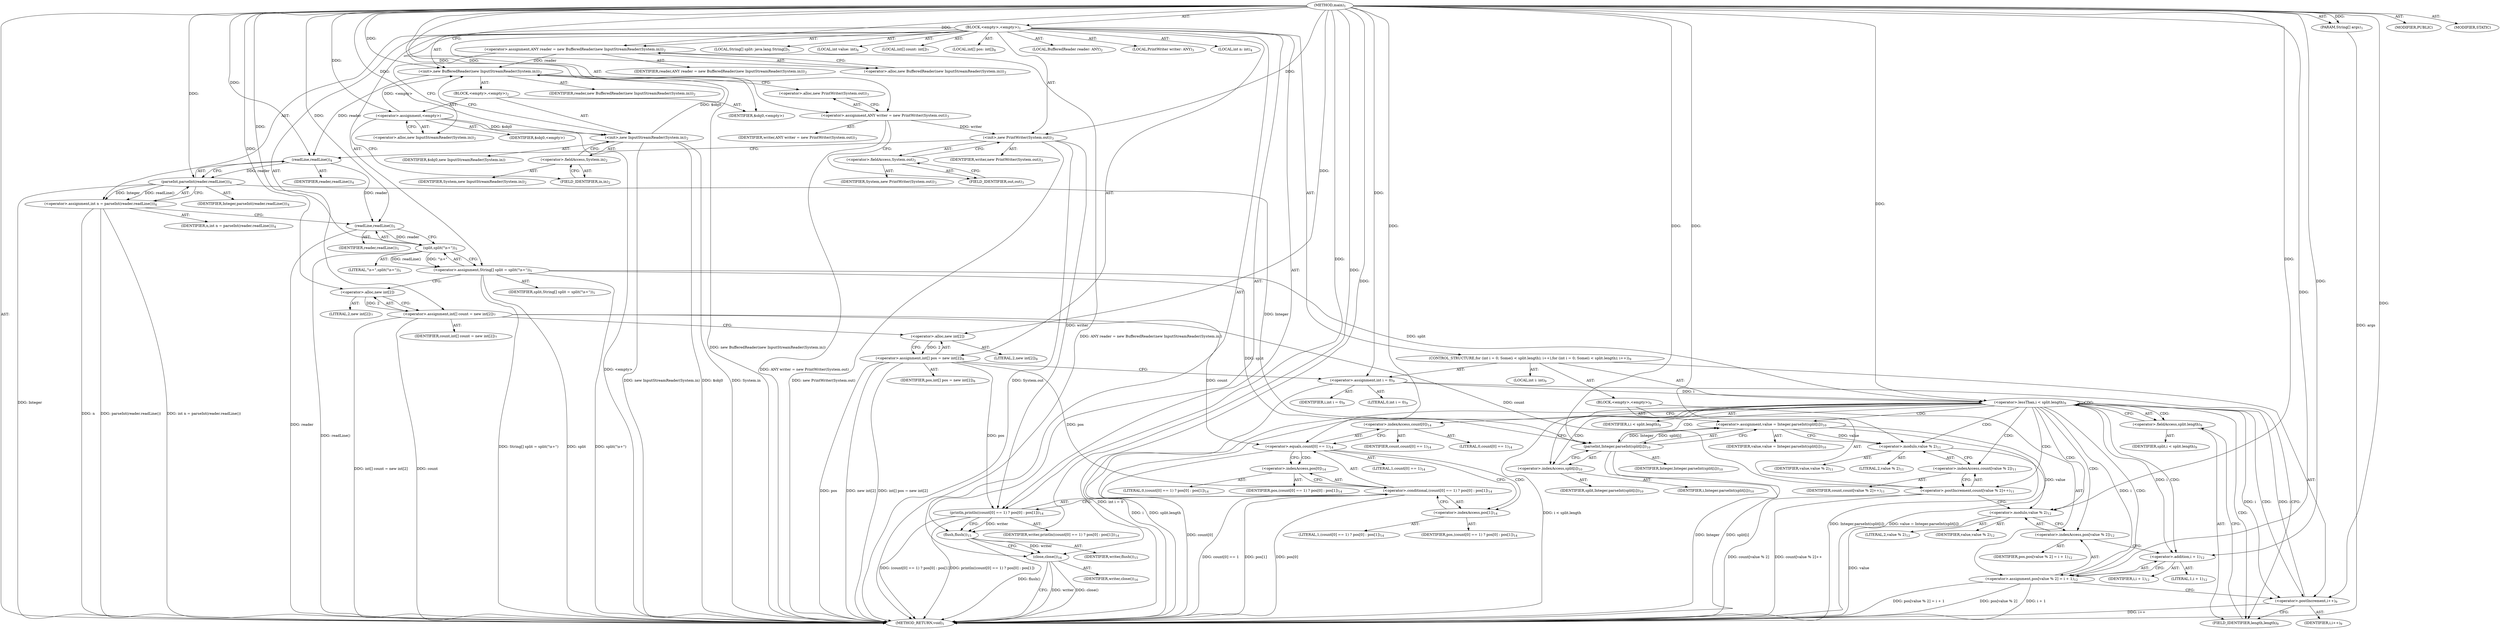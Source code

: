digraph "main" {  
"21" [label = <(METHOD,main)<SUB>1</SUB>> ]
"22" [label = <(PARAM,String[] args)<SUB>1</SUB>> ]
"23" [label = <(BLOCK,&lt;empty&gt;,&lt;empty&gt;)<SUB>1</SUB>> ]
"4" [label = <(LOCAL,BufferedReader reader: ANY)<SUB>2</SUB>> ]
"24" [label = <(&lt;operator&gt;.assignment,ANY reader = new BufferedReader(new InputStreamReader(System.in)))<SUB>2</SUB>> ]
"25" [label = <(IDENTIFIER,reader,ANY reader = new BufferedReader(new InputStreamReader(System.in)))<SUB>2</SUB>> ]
"26" [label = <(&lt;operator&gt;.alloc,new BufferedReader(new InputStreamReader(System.in)))<SUB>2</SUB>> ]
"27" [label = <(&lt;init&gt;,new BufferedReader(new InputStreamReader(System.in)))<SUB>2</SUB>> ]
"3" [label = <(IDENTIFIER,reader,new BufferedReader(new InputStreamReader(System.in)))<SUB>2</SUB>> ]
"28" [label = <(BLOCK,&lt;empty&gt;,&lt;empty&gt;)<SUB>2</SUB>> ]
"29" [label = <(&lt;operator&gt;.assignment,&lt;empty&gt;)> ]
"30" [label = <(IDENTIFIER,$obj0,&lt;empty&gt;)> ]
"31" [label = <(&lt;operator&gt;.alloc,new InputStreamReader(System.in))<SUB>2</SUB>> ]
"32" [label = <(&lt;init&gt;,new InputStreamReader(System.in))<SUB>2</SUB>> ]
"33" [label = <(IDENTIFIER,$obj0,new InputStreamReader(System.in))> ]
"34" [label = <(&lt;operator&gt;.fieldAccess,System.in)<SUB>2</SUB>> ]
"35" [label = <(IDENTIFIER,System,new InputStreamReader(System.in))<SUB>2</SUB>> ]
"36" [label = <(FIELD_IDENTIFIER,in,in)<SUB>2</SUB>> ]
"37" [label = <(IDENTIFIER,$obj0,&lt;empty&gt;)> ]
"6" [label = <(LOCAL,PrintWriter writer: ANY)<SUB>3</SUB>> ]
"38" [label = <(&lt;operator&gt;.assignment,ANY writer = new PrintWriter(System.out))<SUB>3</SUB>> ]
"39" [label = <(IDENTIFIER,writer,ANY writer = new PrintWriter(System.out))<SUB>3</SUB>> ]
"40" [label = <(&lt;operator&gt;.alloc,new PrintWriter(System.out))<SUB>3</SUB>> ]
"41" [label = <(&lt;init&gt;,new PrintWriter(System.out))<SUB>3</SUB>> ]
"5" [label = <(IDENTIFIER,writer,new PrintWriter(System.out))<SUB>3</SUB>> ]
"42" [label = <(&lt;operator&gt;.fieldAccess,System.out)<SUB>3</SUB>> ]
"43" [label = <(IDENTIFIER,System,new PrintWriter(System.out))<SUB>3</SUB>> ]
"44" [label = <(FIELD_IDENTIFIER,out,out)<SUB>3</SUB>> ]
"45" [label = <(LOCAL,int n: int)<SUB>4</SUB>> ]
"46" [label = <(&lt;operator&gt;.assignment,int n = parseInt(reader.readLine()))<SUB>4</SUB>> ]
"47" [label = <(IDENTIFIER,n,int n = parseInt(reader.readLine()))<SUB>4</SUB>> ]
"48" [label = <(parseInt,parseInt(reader.readLine()))<SUB>4</SUB>> ]
"49" [label = <(IDENTIFIER,Integer,parseInt(reader.readLine()))<SUB>4</SUB>> ]
"50" [label = <(readLine,readLine())<SUB>4</SUB>> ]
"51" [label = <(IDENTIFIER,reader,readLine())<SUB>4</SUB>> ]
"52" [label = <(LOCAL,String[] split: java.lang.String[])<SUB>5</SUB>> ]
"53" [label = <(&lt;operator&gt;.assignment,String[] split = split(&quot;\\s+&quot;))<SUB>5</SUB>> ]
"54" [label = <(IDENTIFIER,split,String[] split = split(&quot;\\s+&quot;))<SUB>5</SUB>> ]
"55" [label = <(split,split(&quot;\\s+&quot;))<SUB>5</SUB>> ]
"56" [label = <(readLine,readLine())<SUB>5</SUB>> ]
"57" [label = <(IDENTIFIER,reader,readLine())<SUB>5</SUB>> ]
"58" [label = <(LITERAL,&quot;\\s+&quot;,split(&quot;\\s+&quot;))<SUB>5</SUB>> ]
"59" [label = <(LOCAL,int value: int)<SUB>6</SUB>> ]
"60" [label = <(LOCAL,int[] count: int[])<SUB>7</SUB>> ]
"61" [label = <(&lt;operator&gt;.assignment,int[] count = new int[2])<SUB>7</SUB>> ]
"62" [label = <(IDENTIFIER,count,int[] count = new int[2])<SUB>7</SUB>> ]
"63" [label = <(&lt;operator&gt;.alloc,new int[2])> ]
"64" [label = <(LITERAL,2,new int[2])<SUB>7</SUB>> ]
"65" [label = <(LOCAL,int[] pos: int[])<SUB>8</SUB>> ]
"66" [label = <(&lt;operator&gt;.assignment,int[] pos = new int[2])<SUB>8</SUB>> ]
"67" [label = <(IDENTIFIER,pos,int[] pos = new int[2])<SUB>8</SUB>> ]
"68" [label = <(&lt;operator&gt;.alloc,new int[2])> ]
"69" [label = <(LITERAL,2,new int[2])<SUB>8</SUB>> ]
"70" [label = <(CONTROL_STRUCTURE,for (int i = 0; Some(i &lt; split.length); i++),for (int i = 0; Some(i &lt; split.length); i++))<SUB>9</SUB>> ]
"71" [label = <(LOCAL,int i: int)<SUB>9</SUB>> ]
"72" [label = <(&lt;operator&gt;.assignment,int i = 0)<SUB>9</SUB>> ]
"73" [label = <(IDENTIFIER,i,int i = 0)<SUB>9</SUB>> ]
"74" [label = <(LITERAL,0,int i = 0)<SUB>9</SUB>> ]
"75" [label = <(&lt;operator&gt;.lessThan,i &lt; split.length)<SUB>9</SUB>> ]
"76" [label = <(IDENTIFIER,i,i &lt; split.length)<SUB>9</SUB>> ]
"77" [label = <(&lt;operator&gt;.fieldAccess,split.length)<SUB>9</SUB>> ]
"78" [label = <(IDENTIFIER,split,i &lt; split.length)<SUB>9</SUB>> ]
"79" [label = <(FIELD_IDENTIFIER,length,length)<SUB>9</SUB>> ]
"80" [label = <(&lt;operator&gt;.postIncrement,i++)<SUB>9</SUB>> ]
"81" [label = <(IDENTIFIER,i,i++)<SUB>9</SUB>> ]
"82" [label = <(BLOCK,&lt;empty&gt;,&lt;empty&gt;)<SUB>9</SUB>> ]
"83" [label = <(&lt;operator&gt;.assignment,value = Integer.parseInt(split[i]))<SUB>10</SUB>> ]
"84" [label = <(IDENTIFIER,value,value = Integer.parseInt(split[i]))<SUB>10</SUB>> ]
"85" [label = <(parseInt,Integer.parseInt(split[i]))<SUB>10</SUB>> ]
"86" [label = <(IDENTIFIER,Integer,Integer.parseInt(split[i]))<SUB>10</SUB>> ]
"87" [label = <(&lt;operator&gt;.indexAccess,split[i])<SUB>10</SUB>> ]
"88" [label = <(IDENTIFIER,split,Integer.parseInt(split[i]))<SUB>10</SUB>> ]
"89" [label = <(IDENTIFIER,i,Integer.parseInt(split[i]))<SUB>10</SUB>> ]
"90" [label = <(&lt;operator&gt;.postIncrement,count[value % 2]++)<SUB>11</SUB>> ]
"91" [label = <(&lt;operator&gt;.indexAccess,count[value % 2])<SUB>11</SUB>> ]
"92" [label = <(IDENTIFIER,count,count[value % 2]++)<SUB>11</SUB>> ]
"93" [label = <(&lt;operator&gt;.modulo,value % 2)<SUB>11</SUB>> ]
"94" [label = <(IDENTIFIER,value,value % 2)<SUB>11</SUB>> ]
"95" [label = <(LITERAL,2,value % 2)<SUB>11</SUB>> ]
"96" [label = <(&lt;operator&gt;.assignment,pos[value % 2] = i + 1)<SUB>12</SUB>> ]
"97" [label = <(&lt;operator&gt;.indexAccess,pos[value % 2])<SUB>12</SUB>> ]
"98" [label = <(IDENTIFIER,pos,pos[value % 2] = i + 1)<SUB>12</SUB>> ]
"99" [label = <(&lt;operator&gt;.modulo,value % 2)<SUB>12</SUB>> ]
"100" [label = <(IDENTIFIER,value,value % 2)<SUB>12</SUB>> ]
"101" [label = <(LITERAL,2,value % 2)<SUB>12</SUB>> ]
"102" [label = <(&lt;operator&gt;.addition,i + 1)<SUB>12</SUB>> ]
"103" [label = <(IDENTIFIER,i,i + 1)<SUB>12</SUB>> ]
"104" [label = <(LITERAL,1,i + 1)<SUB>12</SUB>> ]
"105" [label = <(println,println((count[0] == 1) ? pos[0] : pos[1]))<SUB>14</SUB>> ]
"106" [label = <(IDENTIFIER,writer,println((count[0] == 1) ? pos[0] : pos[1]))<SUB>14</SUB>> ]
"107" [label = <(&lt;operator&gt;.conditional,(count[0] == 1) ? pos[0] : pos[1])<SUB>14</SUB>> ]
"108" [label = <(&lt;operator&gt;.equals,count[0] == 1)<SUB>14</SUB>> ]
"109" [label = <(&lt;operator&gt;.indexAccess,count[0])<SUB>14</SUB>> ]
"110" [label = <(IDENTIFIER,count,count[0] == 1)<SUB>14</SUB>> ]
"111" [label = <(LITERAL,0,count[0] == 1)<SUB>14</SUB>> ]
"112" [label = <(LITERAL,1,count[0] == 1)<SUB>14</SUB>> ]
"113" [label = <(&lt;operator&gt;.indexAccess,pos[0])<SUB>14</SUB>> ]
"114" [label = <(IDENTIFIER,pos,(count[0] == 1) ? pos[0] : pos[1])<SUB>14</SUB>> ]
"115" [label = <(LITERAL,0,(count[0] == 1) ? pos[0] : pos[1])<SUB>14</SUB>> ]
"116" [label = <(&lt;operator&gt;.indexAccess,pos[1])<SUB>14</SUB>> ]
"117" [label = <(IDENTIFIER,pos,(count[0] == 1) ? pos[0] : pos[1])<SUB>14</SUB>> ]
"118" [label = <(LITERAL,1,(count[0] == 1) ? pos[0] : pos[1])<SUB>14</SUB>> ]
"119" [label = <(flush,flush())<SUB>15</SUB>> ]
"120" [label = <(IDENTIFIER,writer,flush())<SUB>15</SUB>> ]
"121" [label = <(close,close())<SUB>16</SUB>> ]
"122" [label = <(IDENTIFIER,writer,close())<SUB>16</SUB>> ]
"123" [label = <(MODIFIER,PUBLIC)> ]
"124" [label = <(MODIFIER,STATIC)> ]
"125" [label = <(METHOD_RETURN,void)<SUB>1</SUB>> ]
  "21" -> "22"  [ label = "AST: "] 
  "21" -> "23"  [ label = "AST: "] 
  "21" -> "123"  [ label = "AST: "] 
  "21" -> "124"  [ label = "AST: "] 
  "21" -> "125"  [ label = "AST: "] 
  "23" -> "4"  [ label = "AST: "] 
  "23" -> "24"  [ label = "AST: "] 
  "23" -> "27"  [ label = "AST: "] 
  "23" -> "6"  [ label = "AST: "] 
  "23" -> "38"  [ label = "AST: "] 
  "23" -> "41"  [ label = "AST: "] 
  "23" -> "45"  [ label = "AST: "] 
  "23" -> "46"  [ label = "AST: "] 
  "23" -> "52"  [ label = "AST: "] 
  "23" -> "53"  [ label = "AST: "] 
  "23" -> "59"  [ label = "AST: "] 
  "23" -> "60"  [ label = "AST: "] 
  "23" -> "61"  [ label = "AST: "] 
  "23" -> "65"  [ label = "AST: "] 
  "23" -> "66"  [ label = "AST: "] 
  "23" -> "70"  [ label = "AST: "] 
  "23" -> "105"  [ label = "AST: "] 
  "23" -> "119"  [ label = "AST: "] 
  "23" -> "121"  [ label = "AST: "] 
  "24" -> "25"  [ label = "AST: "] 
  "24" -> "26"  [ label = "AST: "] 
  "27" -> "3"  [ label = "AST: "] 
  "27" -> "28"  [ label = "AST: "] 
  "28" -> "29"  [ label = "AST: "] 
  "28" -> "32"  [ label = "AST: "] 
  "28" -> "37"  [ label = "AST: "] 
  "29" -> "30"  [ label = "AST: "] 
  "29" -> "31"  [ label = "AST: "] 
  "32" -> "33"  [ label = "AST: "] 
  "32" -> "34"  [ label = "AST: "] 
  "34" -> "35"  [ label = "AST: "] 
  "34" -> "36"  [ label = "AST: "] 
  "38" -> "39"  [ label = "AST: "] 
  "38" -> "40"  [ label = "AST: "] 
  "41" -> "5"  [ label = "AST: "] 
  "41" -> "42"  [ label = "AST: "] 
  "42" -> "43"  [ label = "AST: "] 
  "42" -> "44"  [ label = "AST: "] 
  "46" -> "47"  [ label = "AST: "] 
  "46" -> "48"  [ label = "AST: "] 
  "48" -> "49"  [ label = "AST: "] 
  "48" -> "50"  [ label = "AST: "] 
  "50" -> "51"  [ label = "AST: "] 
  "53" -> "54"  [ label = "AST: "] 
  "53" -> "55"  [ label = "AST: "] 
  "55" -> "56"  [ label = "AST: "] 
  "55" -> "58"  [ label = "AST: "] 
  "56" -> "57"  [ label = "AST: "] 
  "61" -> "62"  [ label = "AST: "] 
  "61" -> "63"  [ label = "AST: "] 
  "63" -> "64"  [ label = "AST: "] 
  "66" -> "67"  [ label = "AST: "] 
  "66" -> "68"  [ label = "AST: "] 
  "68" -> "69"  [ label = "AST: "] 
  "70" -> "71"  [ label = "AST: "] 
  "70" -> "72"  [ label = "AST: "] 
  "70" -> "75"  [ label = "AST: "] 
  "70" -> "80"  [ label = "AST: "] 
  "70" -> "82"  [ label = "AST: "] 
  "72" -> "73"  [ label = "AST: "] 
  "72" -> "74"  [ label = "AST: "] 
  "75" -> "76"  [ label = "AST: "] 
  "75" -> "77"  [ label = "AST: "] 
  "77" -> "78"  [ label = "AST: "] 
  "77" -> "79"  [ label = "AST: "] 
  "80" -> "81"  [ label = "AST: "] 
  "82" -> "83"  [ label = "AST: "] 
  "82" -> "90"  [ label = "AST: "] 
  "82" -> "96"  [ label = "AST: "] 
  "83" -> "84"  [ label = "AST: "] 
  "83" -> "85"  [ label = "AST: "] 
  "85" -> "86"  [ label = "AST: "] 
  "85" -> "87"  [ label = "AST: "] 
  "87" -> "88"  [ label = "AST: "] 
  "87" -> "89"  [ label = "AST: "] 
  "90" -> "91"  [ label = "AST: "] 
  "91" -> "92"  [ label = "AST: "] 
  "91" -> "93"  [ label = "AST: "] 
  "93" -> "94"  [ label = "AST: "] 
  "93" -> "95"  [ label = "AST: "] 
  "96" -> "97"  [ label = "AST: "] 
  "96" -> "102"  [ label = "AST: "] 
  "97" -> "98"  [ label = "AST: "] 
  "97" -> "99"  [ label = "AST: "] 
  "99" -> "100"  [ label = "AST: "] 
  "99" -> "101"  [ label = "AST: "] 
  "102" -> "103"  [ label = "AST: "] 
  "102" -> "104"  [ label = "AST: "] 
  "105" -> "106"  [ label = "AST: "] 
  "105" -> "107"  [ label = "AST: "] 
  "107" -> "108"  [ label = "AST: "] 
  "107" -> "113"  [ label = "AST: "] 
  "107" -> "116"  [ label = "AST: "] 
  "108" -> "109"  [ label = "AST: "] 
  "108" -> "112"  [ label = "AST: "] 
  "109" -> "110"  [ label = "AST: "] 
  "109" -> "111"  [ label = "AST: "] 
  "113" -> "114"  [ label = "AST: "] 
  "113" -> "115"  [ label = "AST: "] 
  "116" -> "117"  [ label = "AST: "] 
  "116" -> "118"  [ label = "AST: "] 
  "119" -> "120"  [ label = "AST: "] 
  "121" -> "122"  [ label = "AST: "] 
  "24" -> "31"  [ label = "CFG: "] 
  "27" -> "40"  [ label = "CFG: "] 
  "38" -> "44"  [ label = "CFG: "] 
  "41" -> "50"  [ label = "CFG: "] 
  "46" -> "56"  [ label = "CFG: "] 
  "53" -> "63"  [ label = "CFG: "] 
  "61" -> "68"  [ label = "CFG: "] 
  "66" -> "72"  [ label = "CFG: "] 
  "105" -> "119"  [ label = "CFG: "] 
  "119" -> "121"  [ label = "CFG: "] 
  "121" -> "125"  [ label = "CFG: "] 
  "26" -> "24"  [ label = "CFG: "] 
  "40" -> "38"  [ label = "CFG: "] 
  "42" -> "41"  [ label = "CFG: "] 
  "48" -> "46"  [ label = "CFG: "] 
  "55" -> "53"  [ label = "CFG: "] 
  "63" -> "61"  [ label = "CFG: "] 
  "68" -> "66"  [ label = "CFG: "] 
  "72" -> "79"  [ label = "CFG: "] 
  "75" -> "87"  [ label = "CFG: "] 
  "75" -> "109"  [ label = "CFG: "] 
  "80" -> "79"  [ label = "CFG: "] 
  "107" -> "105"  [ label = "CFG: "] 
  "29" -> "36"  [ label = "CFG: "] 
  "32" -> "27"  [ label = "CFG: "] 
  "44" -> "42"  [ label = "CFG: "] 
  "50" -> "48"  [ label = "CFG: "] 
  "56" -> "55"  [ label = "CFG: "] 
  "77" -> "75"  [ label = "CFG: "] 
  "83" -> "93"  [ label = "CFG: "] 
  "90" -> "99"  [ label = "CFG: "] 
  "96" -> "80"  [ label = "CFG: "] 
  "108" -> "113"  [ label = "CFG: "] 
  "108" -> "116"  [ label = "CFG: "] 
  "113" -> "107"  [ label = "CFG: "] 
  "116" -> "107"  [ label = "CFG: "] 
  "31" -> "29"  [ label = "CFG: "] 
  "34" -> "32"  [ label = "CFG: "] 
  "79" -> "77"  [ label = "CFG: "] 
  "85" -> "83"  [ label = "CFG: "] 
  "91" -> "90"  [ label = "CFG: "] 
  "97" -> "102"  [ label = "CFG: "] 
  "102" -> "96"  [ label = "CFG: "] 
  "109" -> "108"  [ label = "CFG: "] 
  "36" -> "34"  [ label = "CFG: "] 
  "87" -> "85"  [ label = "CFG: "] 
  "93" -> "91"  [ label = "CFG: "] 
  "99" -> "97"  [ label = "CFG: "] 
  "21" -> "26"  [ label = "CFG: "] 
  "22" -> "125"  [ label = "DDG: args"] 
  "24" -> "125"  [ label = "DDG: ANY reader = new BufferedReader(new InputStreamReader(System.in))"] 
  "29" -> "125"  [ label = "DDG: &lt;empty&gt;"] 
  "32" -> "125"  [ label = "DDG: $obj0"] 
  "32" -> "125"  [ label = "DDG: System.in"] 
  "32" -> "125"  [ label = "DDG: new InputStreamReader(System.in)"] 
  "27" -> "125"  [ label = "DDG: new BufferedReader(new InputStreamReader(System.in))"] 
  "38" -> "125"  [ label = "DDG: ANY writer = new PrintWriter(System.out)"] 
  "41" -> "125"  [ label = "DDG: System.out"] 
  "41" -> "125"  [ label = "DDG: new PrintWriter(System.out)"] 
  "46" -> "125"  [ label = "DDG: n"] 
  "48" -> "125"  [ label = "DDG: Integer"] 
  "46" -> "125"  [ label = "DDG: parseInt(reader.readLine())"] 
  "46" -> "125"  [ label = "DDG: int n = parseInt(reader.readLine())"] 
  "53" -> "125"  [ label = "DDG: split"] 
  "56" -> "125"  [ label = "DDG: reader"] 
  "55" -> "125"  [ label = "DDG: readLine()"] 
  "53" -> "125"  [ label = "DDG: split(&quot;\\s+&quot;)"] 
  "53" -> "125"  [ label = "DDG: String[] split = split(&quot;\\s+&quot;)"] 
  "61" -> "125"  [ label = "DDG: count"] 
  "61" -> "125"  [ label = "DDG: int[] count = new int[2]"] 
  "66" -> "125"  [ label = "DDG: pos"] 
  "66" -> "125"  [ label = "DDG: new int[2]"] 
  "66" -> "125"  [ label = "DDG: int[] pos = new int[2]"] 
  "72" -> "125"  [ label = "DDG: int i = 0"] 
  "75" -> "125"  [ label = "DDG: i"] 
  "75" -> "125"  [ label = "DDG: split.length"] 
  "75" -> "125"  [ label = "DDG: i &lt; split.length"] 
  "108" -> "125"  [ label = "DDG: count[0]"] 
  "107" -> "125"  [ label = "DDG: count[0] == 1"] 
  "107" -> "125"  [ label = "DDG: pos[1]"] 
  "107" -> "125"  [ label = "DDG: pos[0]"] 
  "105" -> "125"  [ label = "DDG: (count[0] == 1) ? pos[0] : pos[1]"] 
  "105" -> "125"  [ label = "DDG: println((count[0] == 1) ? pos[0] : pos[1])"] 
  "119" -> "125"  [ label = "DDG: flush()"] 
  "121" -> "125"  [ label = "DDG: writer"] 
  "121" -> "125"  [ label = "DDG: close()"] 
  "85" -> "125"  [ label = "DDG: Integer"] 
  "85" -> "125"  [ label = "DDG: split[i]"] 
  "83" -> "125"  [ label = "DDG: Integer.parseInt(split[i])"] 
  "83" -> "125"  [ label = "DDG: value = Integer.parseInt(split[i])"] 
  "90" -> "125"  [ label = "DDG: count[value % 2]"] 
  "90" -> "125"  [ label = "DDG: count[value % 2]++"] 
  "99" -> "125"  [ label = "DDG: value"] 
  "96" -> "125"  [ label = "DDG: pos[value % 2]"] 
  "96" -> "125"  [ label = "DDG: i + 1"] 
  "96" -> "125"  [ label = "DDG: pos[value % 2] = i + 1"] 
  "80" -> "125"  [ label = "DDG: i++"] 
  "21" -> "22"  [ label = "DDG: "] 
  "21" -> "24"  [ label = "DDG: "] 
  "21" -> "38"  [ label = "DDG: "] 
  "48" -> "46"  [ label = "DDG: Integer"] 
  "48" -> "46"  [ label = "DDG: readLine()"] 
  "55" -> "53"  [ label = "DDG: readLine()"] 
  "55" -> "53"  [ label = "DDG: &quot;\\s+&quot;"] 
  "63" -> "61"  [ label = "DDG: 2"] 
  "68" -> "66"  [ label = "DDG: 2"] 
  "24" -> "27"  [ label = "DDG: reader"] 
  "21" -> "27"  [ label = "DDG: "] 
  "29" -> "27"  [ label = "DDG: &lt;empty&gt;"] 
  "32" -> "27"  [ label = "DDG: $obj0"] 
  "38" -> "41"  [ label = "DDG: writer"] 
  "21" -> "41"  [ label = "DDG: "] 
  "21" -> "72"  [ label = "DDG: "] 
  "41" -> "105"  [ label = "DDG: writer"] 
  "21" -> "105"  [ label = "DDG: "] 
  "66" -> "105"  [ label = "DDG: pos"] 
  "105" -> "119"  [ label = "DDG: writer"] 
  "21" -> "119"  [ label = "DDG: "] 
  "119" -> "121"  [ label = "DDG: writer"] 
  "21" -> "121"  [ label = "DDG: "] 
  "21" -> "29"  [ label = "DDG: "] 
  "21" -> "37"  [ label = "DDG: "] 
  "21" -> "48"  [ label = "DDG: "] 
  "50" -> "48"  [ label = "DDG: reader"] 
  "56" -> "55"  [ label = "DDG: reader"] 
  "21" -> "55"  [ label = "DDG: "] 
  "21" -> "63"  [ label = "DDG: "] 
  "21" -> "68"  [ label = "DDG: "] 
  "72" -> "75"  [ label = "DDG: i"] 
  "80" -> "75"  [ label = "DDG: i"] 
  "21" -> "75"  [ label = "DDG: "] 
  "53" -> "75"  [ label = "DDG: split"] 
  "21" -> "80"  [ label = "DDG: "] 
  "75" -> "80"  [ label = "DDG: i"] 
  "85" -> "83"  [ label = "DDG: Integer"] 
  "85" -> "83"  [ label = "DDG: split[i]"] 
  "75" -> "96"  [ label = "DDG: i"] 
  "21" -> "96"  [ label = "DDG: "] 
  "66" -> "107"  [ label = "DDG: pos"] 
  "29" -> "32"  [ label = "DDG: $obj0"] 
  "21" -> "32"  [ label = "DDG: "] 
  "27" -> "50"  [ label = "DDG: reader"] 
  "21" -> "50"  [ label = "DDG: "] 
  "50" -> "56"  [ label = "DDG: reader"] 
  "21" -> "56"  [ label = "DDG: "] 
  "61" -> "90"  [ label = "DDG: count"] 
  "61" -> "108"  [ label = "DDG: count"] 
  "21" -> "108"  [ label = "DDG: "] 
  "48" -> "85"  [ label = "DDG: Integer"] 
  "21" -> "85"  [ label = "DDG: "] 
  "53" -> "85"  [ label = "DDG: split"] 
  "75" -> "102"  [ label = "DDG: i"] 
  "21" -> "102"  [ label = "DDG: "] 
  "83" -> "93"  [ label = "DDG: value"] 
  "21" -> "93"  [ label = "DDG: "] 
  "93" -> "99"  [ label = "DDG: value"] 
  "21" -> "99"  [ label = "DDG: "] 
  "75" -> "80"  [ label = "CDG: "] 
  "75" -> "96"  [ label = "CDG: "] 
  "75" -> "77"  [ label = "CDG: "] 
  "75" -> "83"  [ label = "CDG: "] 
  "75" -> "75"  [ label = "CDG: "] 
  "75" -> "99"  [ label = "CDG: "] 
  "75" -> "102"  [ label = "CDG: "] 
  "75" -> "85"  [ label = "CDG: "] 
  "75" -> "87"  [ label = "CDG: "] 
  "75" -> "97"  [ label = "CDG: "] 
  "75" -> "91"  [ label = "CDG: "] 
  "75" -> "93"  [ label = "CDG: "] 
  "75" -> "90"  [ label = "CDG: "] 
  "75" -> "79"  [ label = "CDG: "] 
  "108" -> "113"  [ label = "CDG: "] 
  "108" -> "116"  [ label = "CDG: "] 
}
